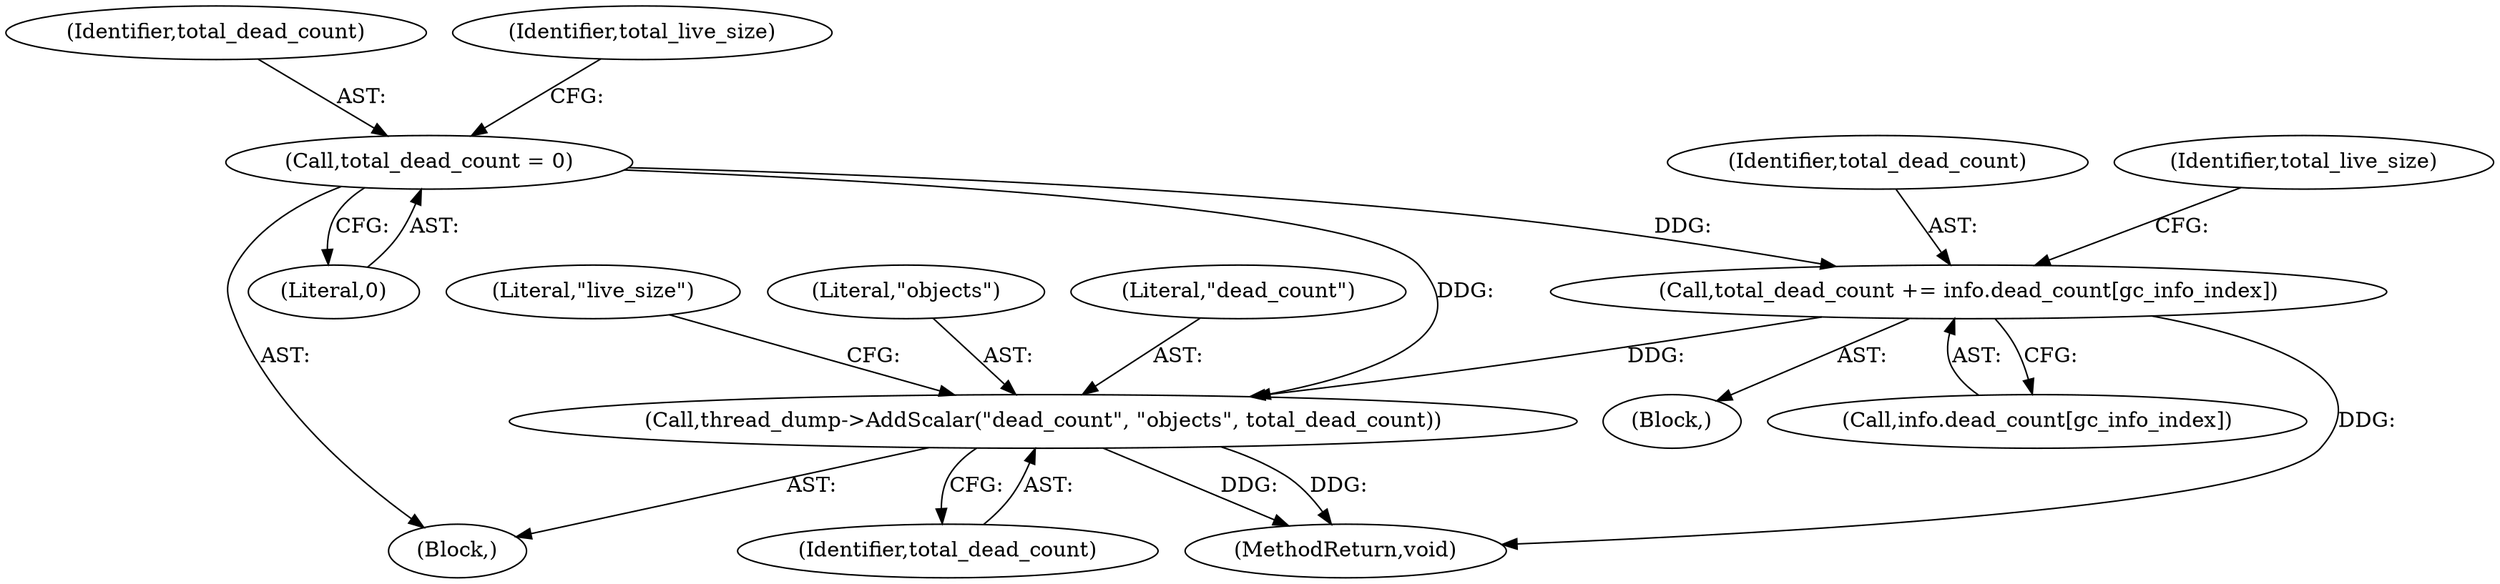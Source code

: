 digraph "0_Chrome_20b65d00ca3d8696430e22efad7485366f8c3a21_2@API" {
"1000240" [label="(Call,thread_dump->AddScalar(\"dead_count\", \"objects\", total_dead_count))"];
"1000181" [label="(Call,total_dead_count = 0)"];
"1000210" [label="(Call,total_dead_count += info.dead_count[gc_info_index])"];
"1000211" [label="(Identifier,total_dead_count)"];
"1000245" [label="(Literal,\"live_size\")"];
"1000183" [label="(Literal,0)"];
"1000182" [label="(Identifier,total_dead_count)"];
"1000242" [label="(Literal,\"objects\")"];
"1000240" [label="(Call,thread_dump->AddScalar(\"dead_count\", \"objects\", total_dead_count))"];
"1000210" [label="(Call,total_dead_count += info.dead_count[gc_info_index])"];
"1000265" [label="(MethodReturn,void)"];
"1000243" [label="(Identifier,total_dead_count)"];
"1000218" [label="(Identifier,total_live_size)"];
"1000102" [label="(Block,)"];
"1000186" [label="(Identifier,total_live_size)"];
"1000202" [label="(Block,)"];
"1000241" [label="(Literal,\"dead_count\")"];
"1000181" [label="(Call,total_dead_count = 0)"];
"1000212" [label="(Call,info.dead_count[gc_info_index])"];
"1000240" -> "1000102"  [label="AST: "];
"1000240" -> "1000243"  [label="CFG: "];
"1000241" -> "1000240"  [label="AST: "];
"1000242" -> "1000240"  [label="AST: "];
"1000243" -> "1000240"  [label="AST: "];
"1000245" -> "1000240"  [label="CFG: "];
"1000240" -> "1000265"  [label="DDG: "];
"1000240" -> "1000265"  [label="DDG: "];
"1000181" -> "1000240"  [label="DDG: "];
"1000210" -> "1000240"  [label="DDG: "];
"1000181" -> "1000102"  [label="AST: "];
"1000181" -> "1000183"  [label="CFG: "];
"1000182" -> "1000181"  [label="AST: "];
"1000183" -> "1000181"  [label="AST: "];
"1000186" -> "1000181"  [label="CFG: "];
"1000181" -> "1000210"  [label="DDG: "];
"1000210" -> "1000202"  [label="AST: "];
"1000210" -> "1000212"  [label="CFG: "];
"1000211" -> "1000210"  [label="AST: "];
"1000212" -> "1000210"  [label="AST: "];
"1000218" -> "1000210"  [label="CFG: "];
"1000210" -> "1000265"  [label="DDG: "];
}
